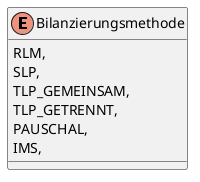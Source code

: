 @startuml
enum Bilanzierungsmethode {
    RLM,
    SLP,
    TLP_GEMEINSAM,
    TLP_GETRENNT,
    PAUSCHAL,
    IMS,
}
@enduml
